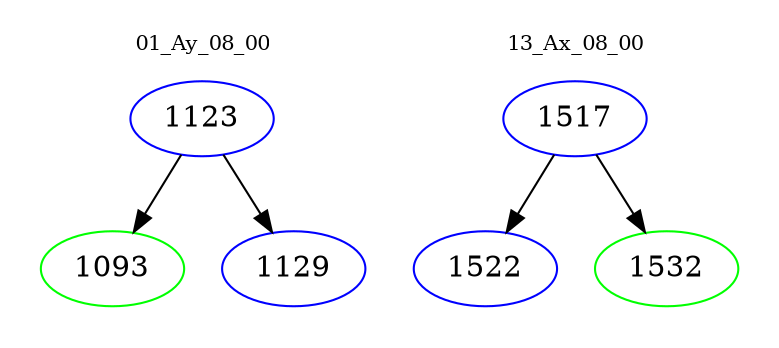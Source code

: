 digraph{
subgraph cluster_0 {
color = white
label = "01_Ay_08_00";
fontsize=10;
T0_1123 [label="1123", color="blue"]
T0_1123 -> T0_1093 [color="black"]
T0_1093 [label="1093", color="green"]
T0_1123 -> T0_1129 [color="black"]
T0_1129 [label="1129", color="blue"]
}
subgraph cluster_1 {
color = white
label = "13_Ax_08_00";
fontsize=10;
T1_1517 [label="1517", color="blue"]
T1_1517 -> T1_1522 [color="black"]
T1_1522 [label="1522", color="blue"]
T1_1517 -> T1_1532 [color="black"]
T1_1532 [label="1532", color="green"]
}
}
